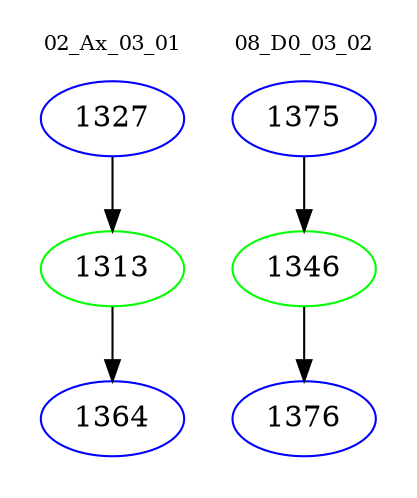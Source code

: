 digraph{
subgraph cluster_0 {
color = white
label = "02_Ax_03_01";
fontsize=10;
T0_1327 [label="1327", color="blue"]
T0_1327 -> T0_1313 [color="black"]
T0_1313 [label="1313", color="green"]
T0_1313 -> T0_1364 [color="black"]
T0_1364 [label="1364", color="blue"]
}
subgraph cluster_1 {
color = white
label = "08_D0_03_02";
fontsize=10;
T1_1375 [label="1375", color="blue"]
T1_1375 -> T1_1346 [color="black"]
T1_1346 [label="1346", color="green"]
T1_1346 -> T1_1376 [color="black"]
T1_1376 [label="1376", color="blue"]
}
}
